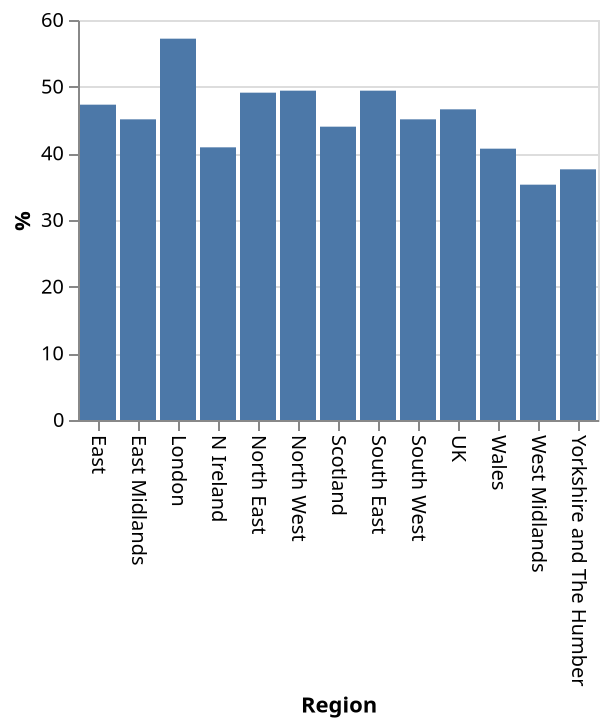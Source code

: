 {
  "$schema": "https://vega.github.io/schema/vega-lite/v5.json",
  "description": "A simple bar chart with embedded data.",
  "data": {
    "values": [
      {"Region": "UK", "%": 46.6},
      {"Region": "North East", "%": 49.1},
      {"Region": "North West", "%": 49.4},
      {"Region": "Yorkshire and The Humber", "%": 37.6},
      {"Region": "East Midlands", "%": 45.1},
      {"Region": "West Midlands", "%": 35.3},
      {"Region": "East", "%": 47.3},
      {"Region": "London", "%": 57.2},
      {"Region": "South East", "%": 49.4},
      {"Region": "South West", "%": 45.1},
      {"Region": "Wales", "%": 40.7},
      {"Region": "Scotland", "%": 44},
      {"Region": "N Ireland", "%": 40.9}
    ]
  },
  "mark": "bar",
  "encoding": {
    "x": {"field": "Region", "type": "nominal", "axis": {"labelAngle": 90}},
    "y": {"field": "%", "type": "quantitative"}
  },
  "config": {}
}